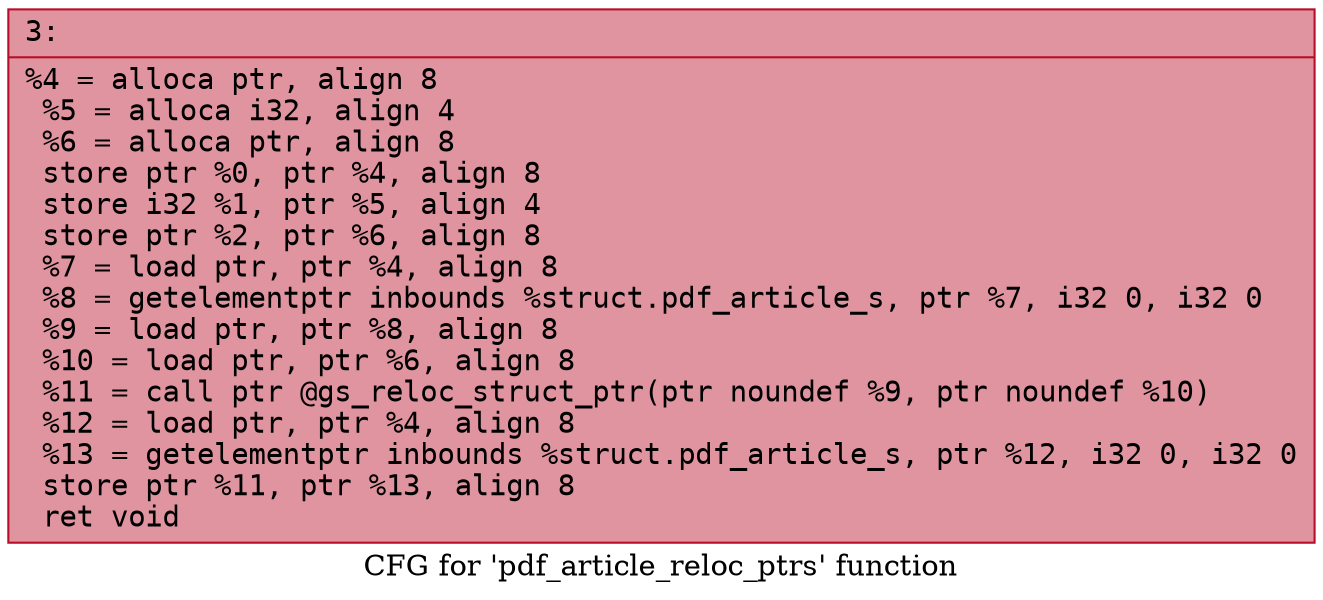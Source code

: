 digraph "CFG for 'pdf_article_reloc_ptrs' function" {
	label="CFG for 'pdf_article_reloc_ptrs' function";

	Node0x600000ff7c50 [shape=record,color="#b70d28ff", style=filled, fillcolor="#b70d2870" fontname="Courier",label="{3:\l|  %4 = alloca ptr, align 8\l  %5 = alloca i32, align 4\l  %6 = alloca ptr, align 8\l  store ptr %0, ptr %4, align 8\l  store i32 %1, ptr %5, align 4\l  store ptr %2, ptr %6, align 8\l  %7 = load ptr, ptr %4, align 8\l  %8 = getelementptr inbounds %struct.pdf_article_s, ptr %7, i32 0, i32 0\l  %9 = load ptr, ptr %8, align 8\l  %10 = load ptr, ptr %6, align 8\l  %11 = call ptr @gs_reloc_struct_ptr(ptr noundef %9, ptr noundef %10)\l  %12 = load ptr, ptr %4, align 8\l  %13 = getelementptr inbounds %struct.pdf_article_s, ptr %12, i32 0, i32 0\l  store ptr %11, ptr %13, align 8\l  ret void\l}"];
}
